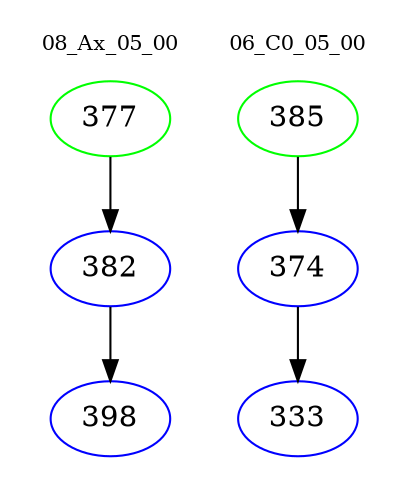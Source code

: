 digraph{
subgraph cluster_0 {
color = white
label = "08_Ax_05_00";
fontsize=10;
T0_377 [label="377", color="green"]
T0_377 -> T0_382 [color="black"]
T0_382 [label="382", color="blue"]
T0_382 -> T0_398 [color="black"]
T0_398 [label="398", color="blue"]
}
subgraph cluster_1 {
color = white
label = "06_C0_05_00";
fontsize=10;
T1_385 [label="385", color="green"]
T1_385 -> T1_374 [color="black"]
T1_374 [label="374", color="blue"]
T1_374 -> T1_333 [color="black"]
T1_333 [label="333", color="blue"]
}
}

